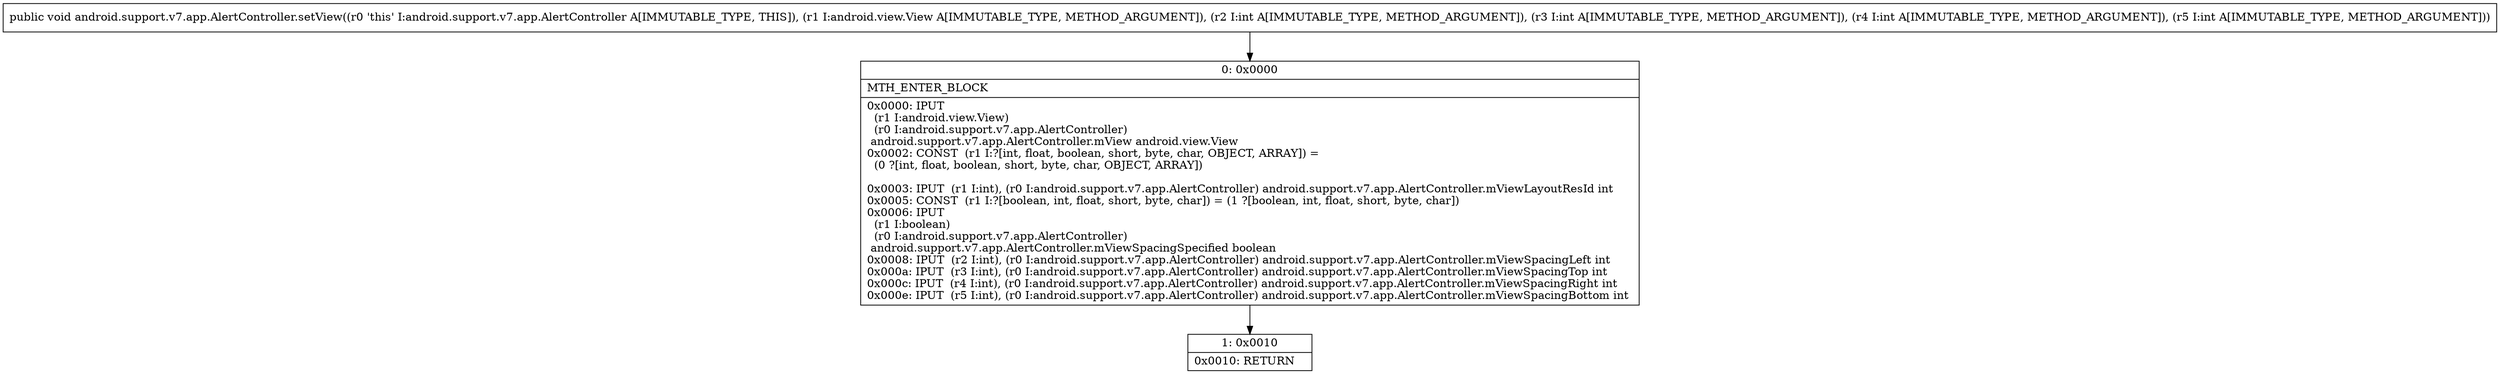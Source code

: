 digraph "CFG forandroid.support.v7.app.AlertController.setView(Landroid\/view\/View;IIII)V" {
Node_0 [shape=record,label="{0\:\ 0x0000|MTH_ENTER_BLOCK\l|0x0000: IPUT  \l  (r1 I:android.view.View)\l  (r0 I:android.support.v7.app.AlertController)\l android.support.v7.app.AlertController.mView android.view.View \l0x0002: CONST  (r1 I:?[int, float, boolean, short, byte, char, OBJECT, ARRAY]) = \l  (0 ?[int, float, boolean, short, byte, char, OBJECT, ARRAY])\l \l0x0003: IPUT  (r1 I:int), (r0 I:android.support.v7.app.AlertController) android.support.v7.app.AlertController.mViewLayoutResId int \l0x0005: CONST  (r1 I:?[boolean, int, float, short, byte, char]) = (1 ?[boolean, int, float, short, byte, char]) \l0x0006: IPUT  \l  (r1 I:boolean)\l  (r0 I:android.support.v7.app.AlertController)\l android.support.v7.app.AlertController.mViewSpacingSpecified boolean \l0x0008: IPUT  (r2 I:int), (r0 I:android.support.v7.app.AlertController) android.support.v7.app.AlertController.mViewSpacingLeft int \l0x000a: IPUT  (r3 I:int), (r0 I:android.support.v7.app.AlertController) android.support.v7.app.AlertController.mViewSpacingTop int \l0x000c: IPUT  (r4 I:int), (r0 I:android.support.v7.app.AlertController) android.support.v7.app.AlertController.mViewSpacingRight int \l0x000e: IPUT  (r5 I:int), (r0 I:android.support.v7.app.AlertController) android.support.v7.app.AlertController.mViewSpacingBottom int \l}"];
Node_1 [shape=record,label="{1\:\ 0x0010|0x0010: RETURN   \l}"];
MethodNode[shape=record,label="{public void android.support.v7.app.AlertController.setView((r0 'this' I:android.support.v7.app.AlertController A[IMMUTABLE_TYPE, THIS]), (r1 I:android.view.View A[IMMUTABLE_TYPE, METHOD_ARGUMENT]), (r2 I:int A[IMMUTABLE_TYPE, METHOD_ARGUMENT]), (r3 I:int A[IMMUTABLE_TYPE, METHOD_ARGUMENT]), (r4 I:int A[IMMUTABLE_TYPE, METHOD_ARGUMENT]), (r5 I:int A[IMMUTABLE_TYPE, METHOD_ARGUMENT])) }"];
MethodNode -> Node_0;
Node_0 -> Node_1;
}

